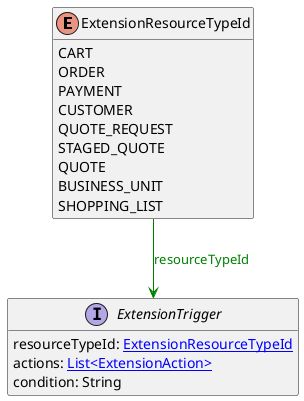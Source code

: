 @startuml

hide methods
enum ExtensionResourceTypeId {
    CART
    ORDER
    PAYMENT
    CUSTOMER
    QUOTE_REQUEST
    STAGED_QUOTE
    QUOTE
    BUSINESS_UNIT
    SHOPPING_LIST
}
interface ExtensionTrigger [[ExtensionTrigger.svg]]  {
    resourceTypeId: [[ExtensionResourceTypeId.svg ExtensionResourceTypeId]]
    actions: [[ExtensionAction.svg List<ExtensionAction>]]
    condition: String
}
ExtensionResourceTypeId --> ExtensionTrigger #green;text:green : "resourceTypeId"
@enduml
